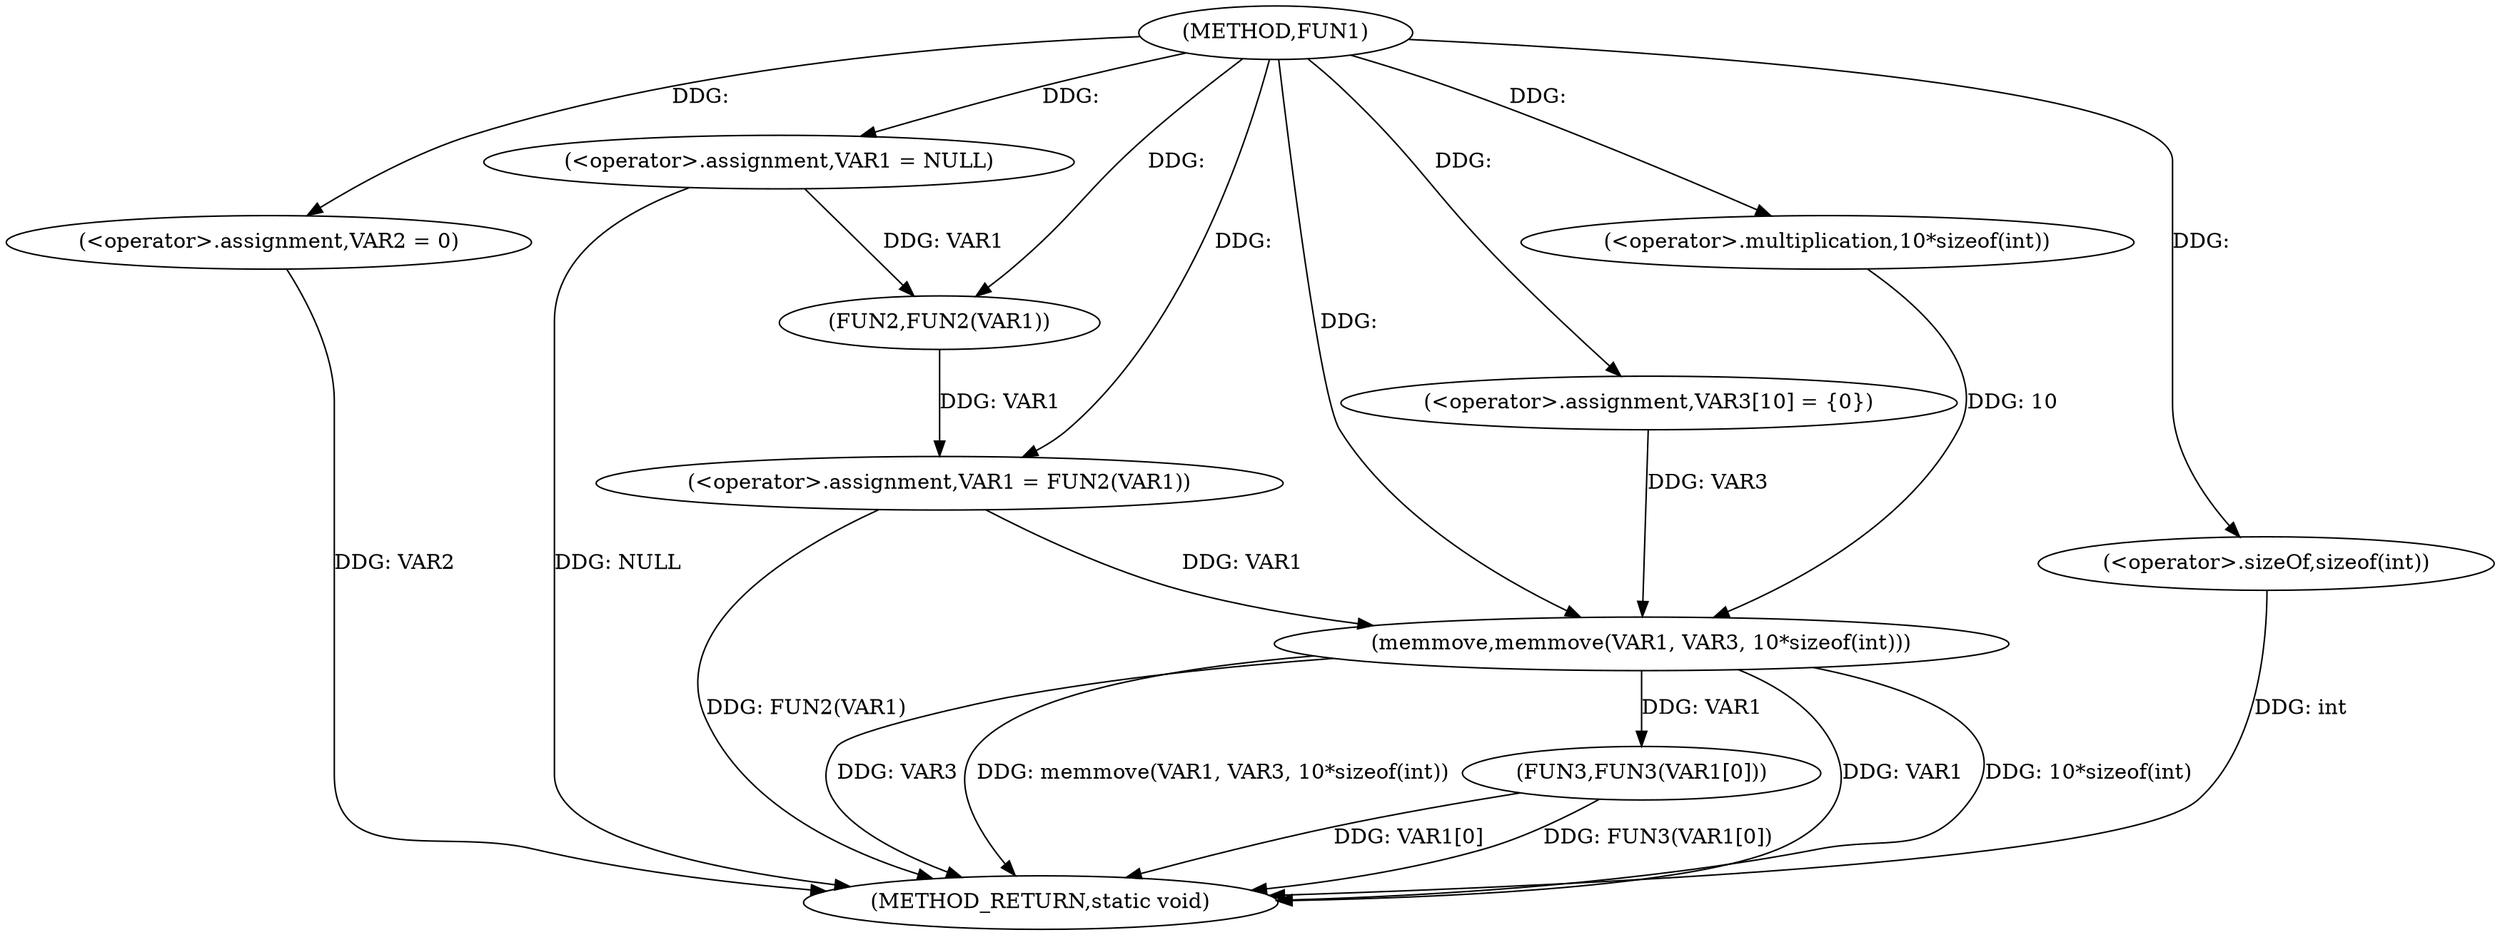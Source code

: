 digraph FUN1 {  
"1000100" [label = "(METHOD,FUN1)" ]
"1000128" [label = "(METHOD_RETURN,static void)" ]
"1000103" [label = "(<operator>.assignment,VAR1 = NULL)" ]
"1000106" [label = "(<operator>.assignment,VAR2 = 0)" ]
"1000109" [label = "(<operator>.assignment,VAR1 = FUN2(VAR1))" ]
"1000111" [label = "(FUN2,FUN2(VAR1))" ]
"1000115" [label = "(<operator>.assignment,VAR3[10] = {0})" ]
"1000117" [label = "(memmove,memmove(VAR1, VAR3, 10*sizeof(int)))" ]
"1000120" [label = "(<operator>.multiplication,10*sizeof(int))" ]
"1000122" [label = "(<operator>.sizeOf,sizeof(int))" ]
"1000124" [label = "(FUN3,FUN3(VAR1[0]))" ]
  "1000117" -> "1000128"  [ label = "DDG: memmove(VAR1, VAR3, 10*sizeof(int))"] 
  "1000124" -> "1000128"  [ label = "DDG: VAR1[0]"] 
  "1000106" -> "1000128"  [ label = "DDG: VAR2"] 
  "1000103" -> "1000128"  [ label = "DDG: NULL"] 
  "1000122" -> "1000128"  [ label = "DDG: int"] 
  "1000117" -> "1000128"  [ label = "DDG: VAR1"] 
  "1000117" -> "1000128"  [ label = "DDG: 10*sizeof(int)"] 
  "1000117" -> "1000128"  [ label = "DDG: VAR3"] 
  "1000109" -> "1000128"  [ label = "DDG: FUN2(VAR1)"] 
  "1000124" -> "1000128"  [ label = "DDG: FUN3(VAR1[0])"] 
  "1000100" -> "1000103"  [ label = "DDG: "] 
  "1000100" -> "1000106"  [ label = "DDG: "] 
  "1000111" -> "1000109"  [ label = "DDG: VAR1"] 
  "1000100" -> "1000109"  [ label = "DDG: "] 
  "1000103" -> "1000111"  [ label = "DDG: VAR1"] 
  "1000100" -> "1000111"  [ label = "DDG: "] 
  "1000100" -> "1000115"  [ label = "DDG: "] 
  "1000109" -> "1000117"  [ label = "DDG: VAR1"] 
  "1000100" -> "1000117"  [ label = "DDG: "] 
  "1000115" -> "1000117"  [ label = "DDG: VAR3"] 
  "1000120" -> "1000117"  [ label = "DDG: 10"] 
  "1000100" -> "1000120"  [ label = "DDG: "] 
  "1000100" -> "1000122"  [ label = "DDG: "] 
  "1000117" -> "1000124"  [ label = "DDG: VAR1"] 
}
